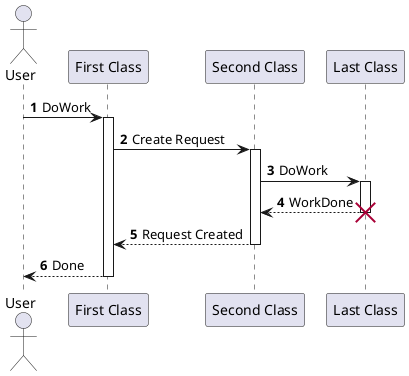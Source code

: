' Copyright 2019 The Alcor Authors.
'
' Licensed under the Apache License, Version 2.0 (the "License");
'        you may not use this file except in compliance with the License.
'        You may obtain a copy of the License at
'
'        http://www.apache.org/licenses/LICENSE-2.0
'
'        Unless required by applicable law or agreed to in writing, software
'        distributed under the License is distributed on an "AS IS" BASIS,
'        WITHOUT WARRANTIES OR CONDITIONS OF ANY KIND, either express or implied.
'        See the License for the specific language governing permissions and
'        limitations under the License.

@startuml

'skinparam monochrome reverse
'skinparam backgroundColor transparent

autonumber

actor User
'collections "API Gateway" as api
'collections "VPC Manager" as VPC
'collections "Subnet Manager" as subnet
'collections "Port Manager" as port
'collections "Route_Manager" as route
'collections "Private IP Manager" as ip
'collections "Mac Manager" as mac
'collections "Security Group Manager" as sg
'collections "Data Plane Manager" as dp
'collections "Node Manager" as nm
'collections Hosts as host
participant "First Class" as A
participant "Second Class" as B
participant "Last Class" as C

User -> A: DoWork
activate A

A -> B: Create Request
activate B

B -> C: DoWork
activate C
C --> B: WorkDone
destroy C

B --> A: Request Created
deactivate B

A --> User: Done
deactivate A

'
'Alice -> Bob: Authentication Request
'Bob --> Alice: Authentication Response
'
'Alice -> Bob: Another authentication Request
'Alice <-- Bob: another authentication Response
@enduml